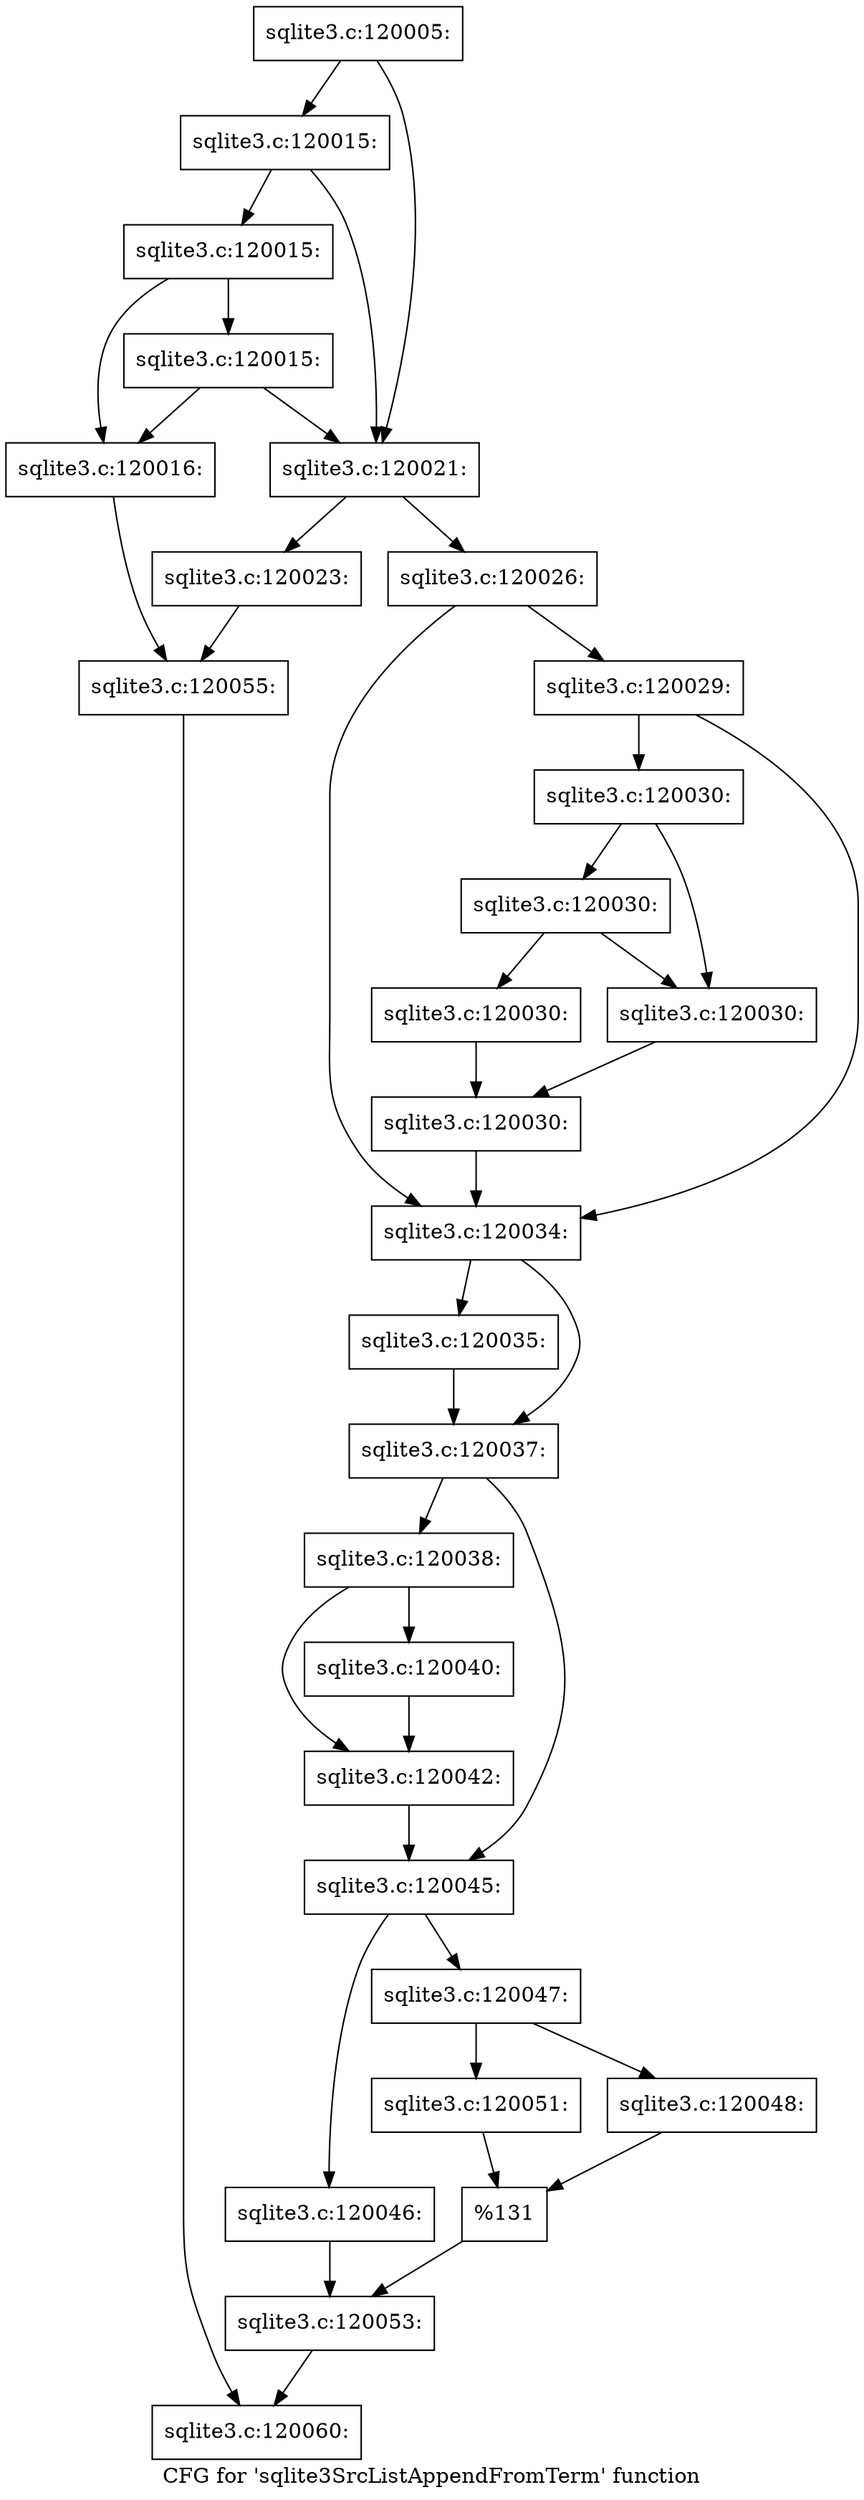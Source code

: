digraph "CFG for 'sqlite3SrcListAppendFromTerm' function" {
	label="CFG for 'sqlite3SrcListAppendFromTerm' function";

	Node0x55c0f9c86ba0 [shape=record,label="{sqlite3.c:120005:}"];
	Node0x55c0f9c86ba0 -> Node0x55c0f9c8e8a0;
	Node0x55c0f9c86ba0 -> Node0x55c0f9c8e970;
	Node0x55c0f9c8e970 [shape=record,label="{sqlite3.c:120015:}"];
	Node0x55c0f9c8e970 -> Node0x55c0f9c8e8f0;
	Node0x55c0f9c8e970 -> Node0x55c0f9c8e8a0;
	Node0x55c0f9c8e8f0 [shape=record,label="{sqlite3.c:120015:}"];
	Node0x55c0f9c8e8f0 -> Node0x55c0f9c8e850;
	Node0x55c0f9c8e8f0 -> Node0x55c0f9c8ee80;
	Node0x55c0f9c8ee80 [shape=record,label="{sqlite3.c:120015:}"];
	Node0x55c0f9c8ee80 -> Node0x55c0f9c8e850;
	Node0x55c0f9c8ee80 -> Node0x55c0f9c8e8a0;
	Node0x55c0f9c8e850 [shape=record,label="{sqlite3.c:120016:}"];
	Node0x55c0f9c8e850 -> Node0x55c0f9c90870;
	Node0x55c0f9c8e8a0 [shape=record,label="{sqlite3.c:120021:}"];
	Node0x55c0f9c8e8a0 -> Node0x55c0f9c90f30;
	Node0x55c0f9c8e8a0 -> Node0x55c0f9c90f80;
	Node0x55c0f9c90f30 [shape=record,label="{sqlite3.c:120023:}"];
	Node0x55c0f9c90f30 -> Node0x55c0f9c90870;
	Node0x55c0f9c90f80 [shape=record,label="{sqlite3.c:120026:}"];
	Node0x55c0f9c90f80 -> Node0x55c0f9c91c50;
	Node0x55c0f9c90f80 -> Node0x55c0f9c91c00;
	Node0x55c0f9c91c50 [shape=record,label="{sqlite3.c:120029:}"];
	Node0x55c0f9c91c50 -> Node0x55c0f9c91bb0;
	Node0x55c0f9c91c50 -> Node0x55c0f9c91c00;
	Node0x55c0f9c91bb0 [shape=record,label="{sqlite3.c:120030:}"];
	Node0x55c0f9c91bb0 -> Node0x55c0f9c92810;
	Node0x55c0f9c91bb0 -> Node0x55c0f9c92770;
	Node0x55c0f9c92810 [shape=record,label="{sqlite3.c:120030:}"];
	Node0x55c0f9c92810 -> Node0x55c0f9c92720;
	Node0x55c0f9c92810 -> Node0x55c0f9c92770;
	Node0x55c0f9c92720 [shape=record,label="{sqlite3.c:120030:}"];
	Node0x55c0f9c92720 -> Node0x55c0f9c927c0;
	Node0x55c0f9c92770 [shape=record,label="{sqlite3.c:120030:}"];
	Node0x55c0f9c92770 -> Node0x55c0f9c927c0;
	Node0x55c0f9c927c0 [shape=record,label="{sqlite3.c:120030:}"];
	Node0x55c0f9c927c0 -> Node0x55c0f9c91c00;
	Node0x55c0f9c91c00 [shape=record,label="{sqlite3.c:120034:}"];
	Node0x55c0f9c91c00 -> Node0x55c0f9c93730;
	Node0x55c0f9c91c00 -> Node0x55c0f9c93780;
	Node0x55c0f9c93730 [shape=record,label="{sqlite3.c:120035:}"];
	Node0x55c0f9c93730 -> Node0x55c0f9c93780;
	Node0x55c0f9c93780 [shape=record,label="{sqlite3.c:120037:}"];
	Node0x55c0f9c93780 -> Node0x55c0f9c941a0;
	Node0x55c0f9c93780 -> Node0x55c0f9c941f0;
	Node0x55c0f9c941a0 [shape=record,label="{sqlite3.c:120038:}"];
	Node0x55c0f9c941a0 -> Node0x55c0f9c94820;
	Node0x55c0f9c941a0 -> Node0x55c0f9c94870;
	Node0x55c0f9c94820 [shape=record,label="{sqlite3.c:120040:}"];
	Node0x55c0f9c94820 -> Node0x55c0f9c94870;
	Node0x55c0f9c94870 [shape=record,label="{sqlite3.c:120042:}"];
	Node0x55c0f9c94870 -> Node0x55c0f9c941f0;
	Node0x55c0f9c941f0 [shape=record,label="{sqlite3.c:120045:}"];
	Node0x55c0f9c941f0 -> Node0x55c0f9c95530;
	Node0x55c0f9c941f0 -> Node0x55c0f9c955d0;
	Node0x55c0f9c95530 [shape=record,label="{sqlite3.c:120046:}"];
	Node0x55c0f9c95530 -> Node0x55c0f9c95580;
	Node0x55c0f9c955d0 [shape=record,label="{sqlite3.c:120047:}"];
	Node0x55c0f9c955d0 -> Node0x55c0f9c95d60;
	Node0x55c0f9c955d0 -> Node0x55c0f9c95e00;
	Node0x55c0f9c95d60 [shape=record,label="{sqlite3.c:120048:}"];
	Node0x55c0f9c95d60 -> Node0x55c0f9c95db0;
	Node0x55c0f9c95e00 [shape=record,label="{sqlite3.c:120051:}"];
	Node0x55c0f9c95e00 -> Node0x55c0f9c95db0;
	Node0x55c0f9c95db0 [shape=record,label="{%131}"];
	Node0x55c0f9c95db0 -> Node0x55c0f9c95580;
	Node0x55c0f9c95580 [shape=record,label="{sqlite3.c:120053:}"];
	Node0x55c0f9c95580 -> Node0x55c0f9c86d20;
	Node0x55c0f9c90870 [shape=record,label="{sqlite3.c:120055:}"];
	Node0x55c0f9c90870 -> Node0x55c0f9c86d20;
	Node0x55c0f9c86d20 [shape=record,label="{sqlite3.c:120060:}"];
}
